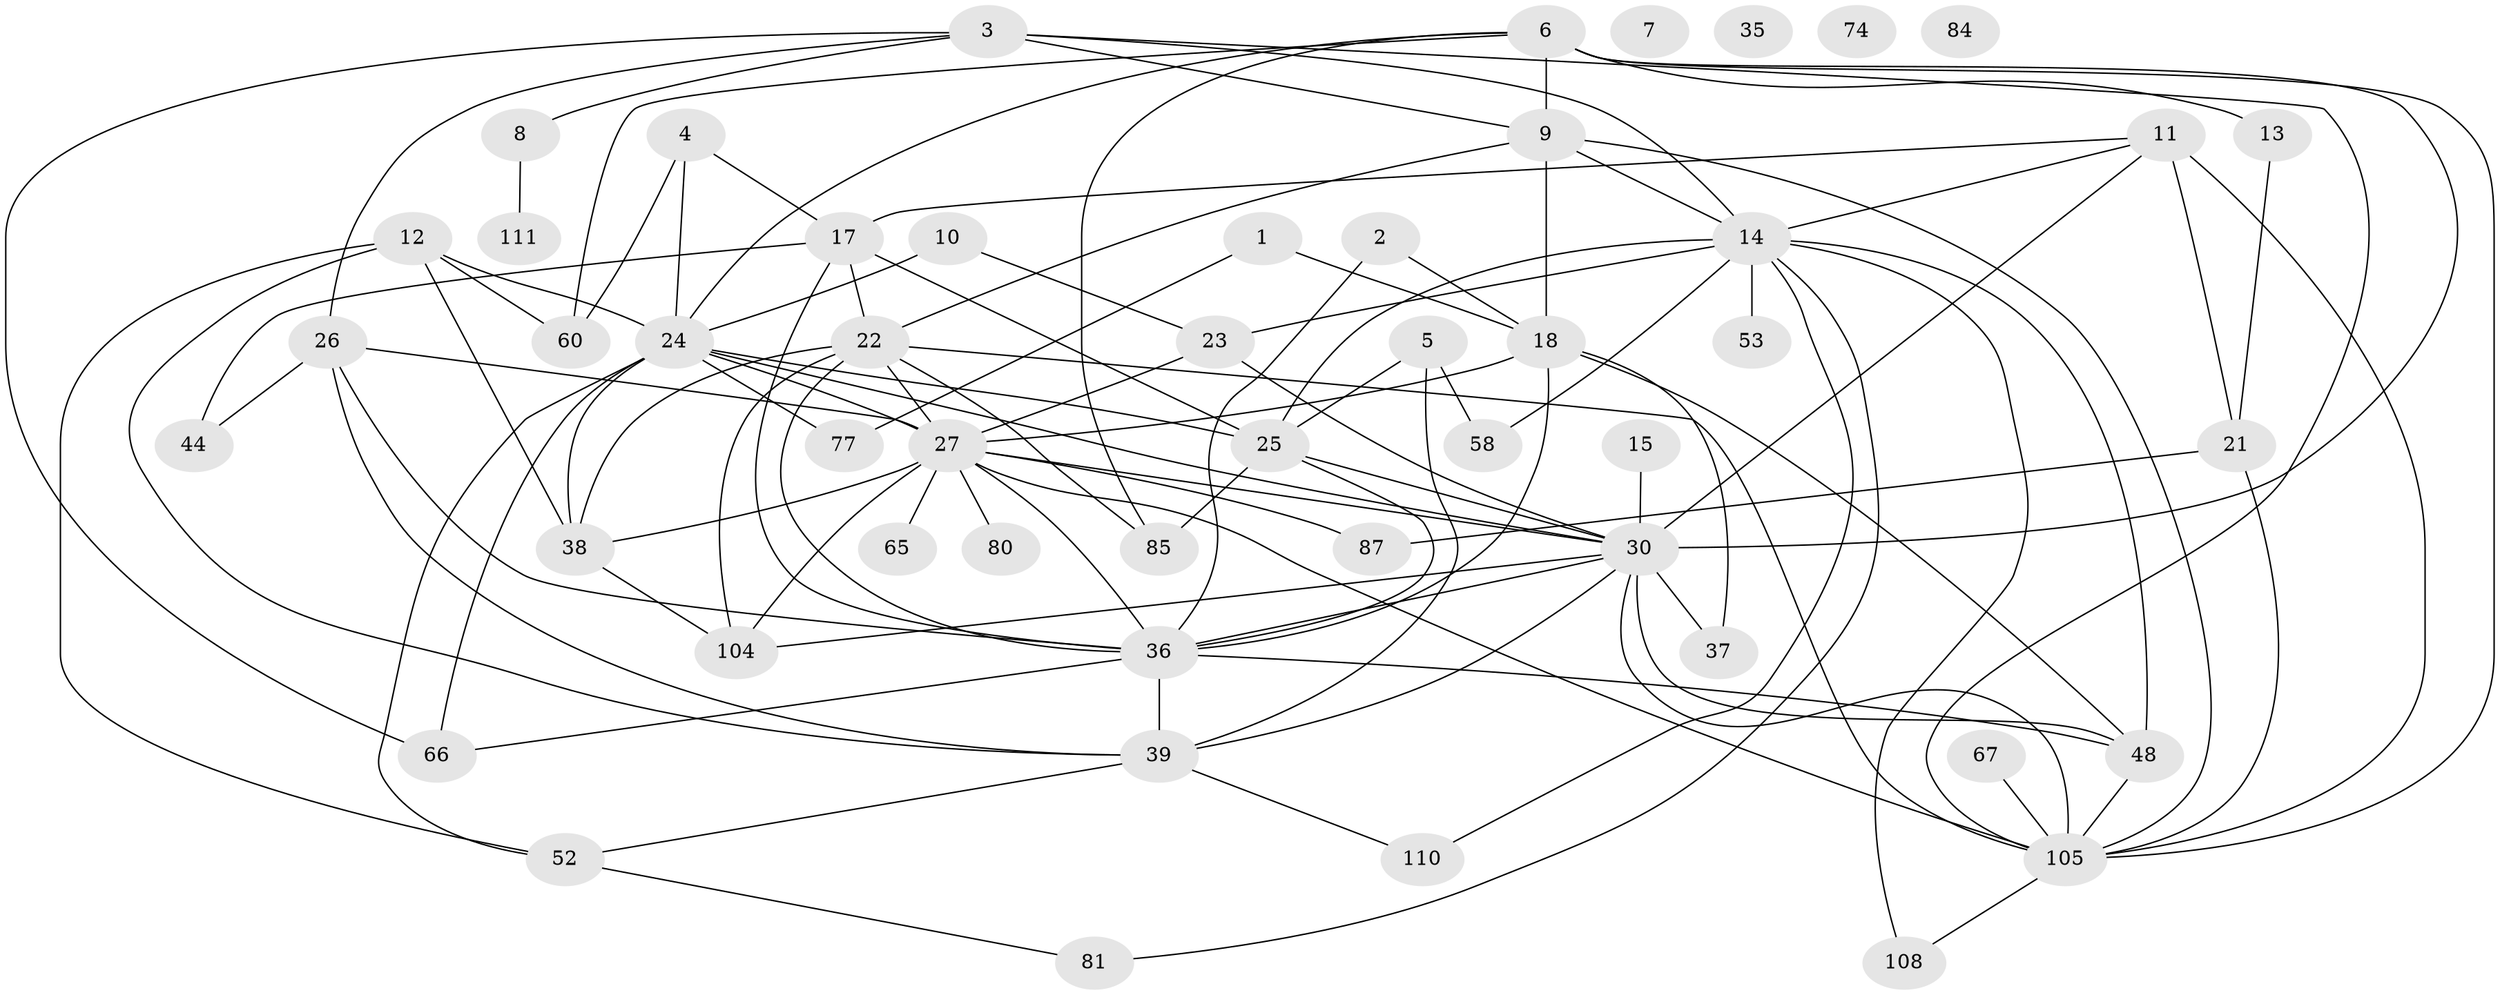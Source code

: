 // original degree distribution, {1: 0.14166666666666666, 2: 0.24166666666666667, 3: 0.225, 0: 0.03333333333333333, 4: 0.19166666666666668, 5: 0.09166666666666666, 7: 0.016666666666666666, 6: 0.05, 9: 0.008333333333333333}
// Generated by graph-tools (version 1.1) at 2025/16/03/04/25 18:16:29]
// undirected, 51 vertices, 106 edges
graph export_dot {
graph [start="1"]
  node [color=gray90,style=filled];
  1 [super="+28"];
  2;
  3 [super="+33+29+112"];
  4 [super="+16"];
  5 [super="+90"];
  6 [super="+31+82"];
  7;
  8 [super="+42"];
  9 [super="+40+41"];
  10;
  11 [super="+70+102"];
  12 [super="+20+62"];
  13 [super="+71"];
  14 [super="+73"];
  15;
  17 [super="+19"];
  18 [super="+34"];
  21 [super="+79"];
  22 [super="+49"];
  23 [super="+32"];
  24 [super="+63+57"];
  25 [super="+55+109"];
  26 [super="+89"];
  27 [super="+45+106"];
  30 [super="+103+50+47+93"];
  35;
  36 [super="+46+72+51+43"];
  37;
  38 [super="+69"];
  39 [super="+56+113"];
  44 [super="+98+68"];
  48 [super="+61+115"];
  52 [super="+118"];
  53;
  58;
  60 [super="+94"];
  65;
  66 [super="+78"];
  67;
  74;
  77 [super="+97"];
  80;
  81;
  84;
  85 [super="+91"];
  87;
  104;
  105 [super="+116"];
  108;
  110;
  111;
  1 -- 18;
  1 -- 77;
  2 -- 18;
  2 -- 36;
  3 -- 9;
  3 -- 66;
  3 -- 8;
  3 -- 105;
  3 -- 26;
  3 -- 14;
  4 -- 17;
  4 -- 60;
  4 -- 24;
  5 -- 25;
  5 -- 58;
  5 -- 39;
  6 -- 60;
  6 -- 13;
  6 -- 30;
  6 -- 85;
  6 -- 24;
  6 -- 9;
  6 -- 105;
  8 -- 111;
  9 -- 105;
  9 -- 22;
  9 -- 14;
  9 -- 18;
  10 -- 23;
  10 -- 24;
  11 -- 21;
  11 -- 14;
  11 -- 17;
  11 -- 30;
  11 -- 105;
  12 -- 60;
  12 -- 39;
  12 -- 52;
  12 -- 38;
  12 -- 24 [weight=2];
  13 -- 21;
  14 -- 108;
  14 -- 110;
  14 -- 48;
  14 -- 81;
  14 -- 53;
  14 -- 25;
  14 -- 58;
  14 -- 23;
  15 -- 30;
  17 -- 36;
  17 -- 44;
  17 -- 25;
  17 -- 22;
  18 -- 37;
  18 -- 36;
  18 -- 48;
  18 -- 27;
  21 -- 87;
  21 -- 105;
  22 -- 36;
  22 -- 85;
  22 -- 38;
  22 -- 104;
  22 -- 27;
  22 -- 105;
  23 -- 30;
  23 -- 27;
  24 -- 30;
  24 -- 25;
  24 -- 38;
  24 -- 66 [weight=2];
  24 -- 77;
  24 -- 52;
  24 -- 27;
  25 -- 30;
  25 -- 85 [weight=2];
  25 -- 36;
  26 -- 27;
  26 -- 44;
  26 -- 36;
  26 -- 39;
  27 -- 65;
  27 -- 36;
  27 -- 38;
  27 -- 104;
  27 -- 105;
  27 -- 80;
  27 -- 87;
  27 -- 30 [weight=2];
  30 -- 48 [weight=3];
  30 -- 36;
  30 -- 104;
  30 -- 37;
  30 -- 39;
  30 -- 105;
  36 -- 39;
  36 -- 48;
  36 -- 66;
  38 -- 104;
  39 -- 52;
  39 -- 110;
  48 -- 105;
  52 -- 81;
  67 -- 105;
  105 -- 108;
}
